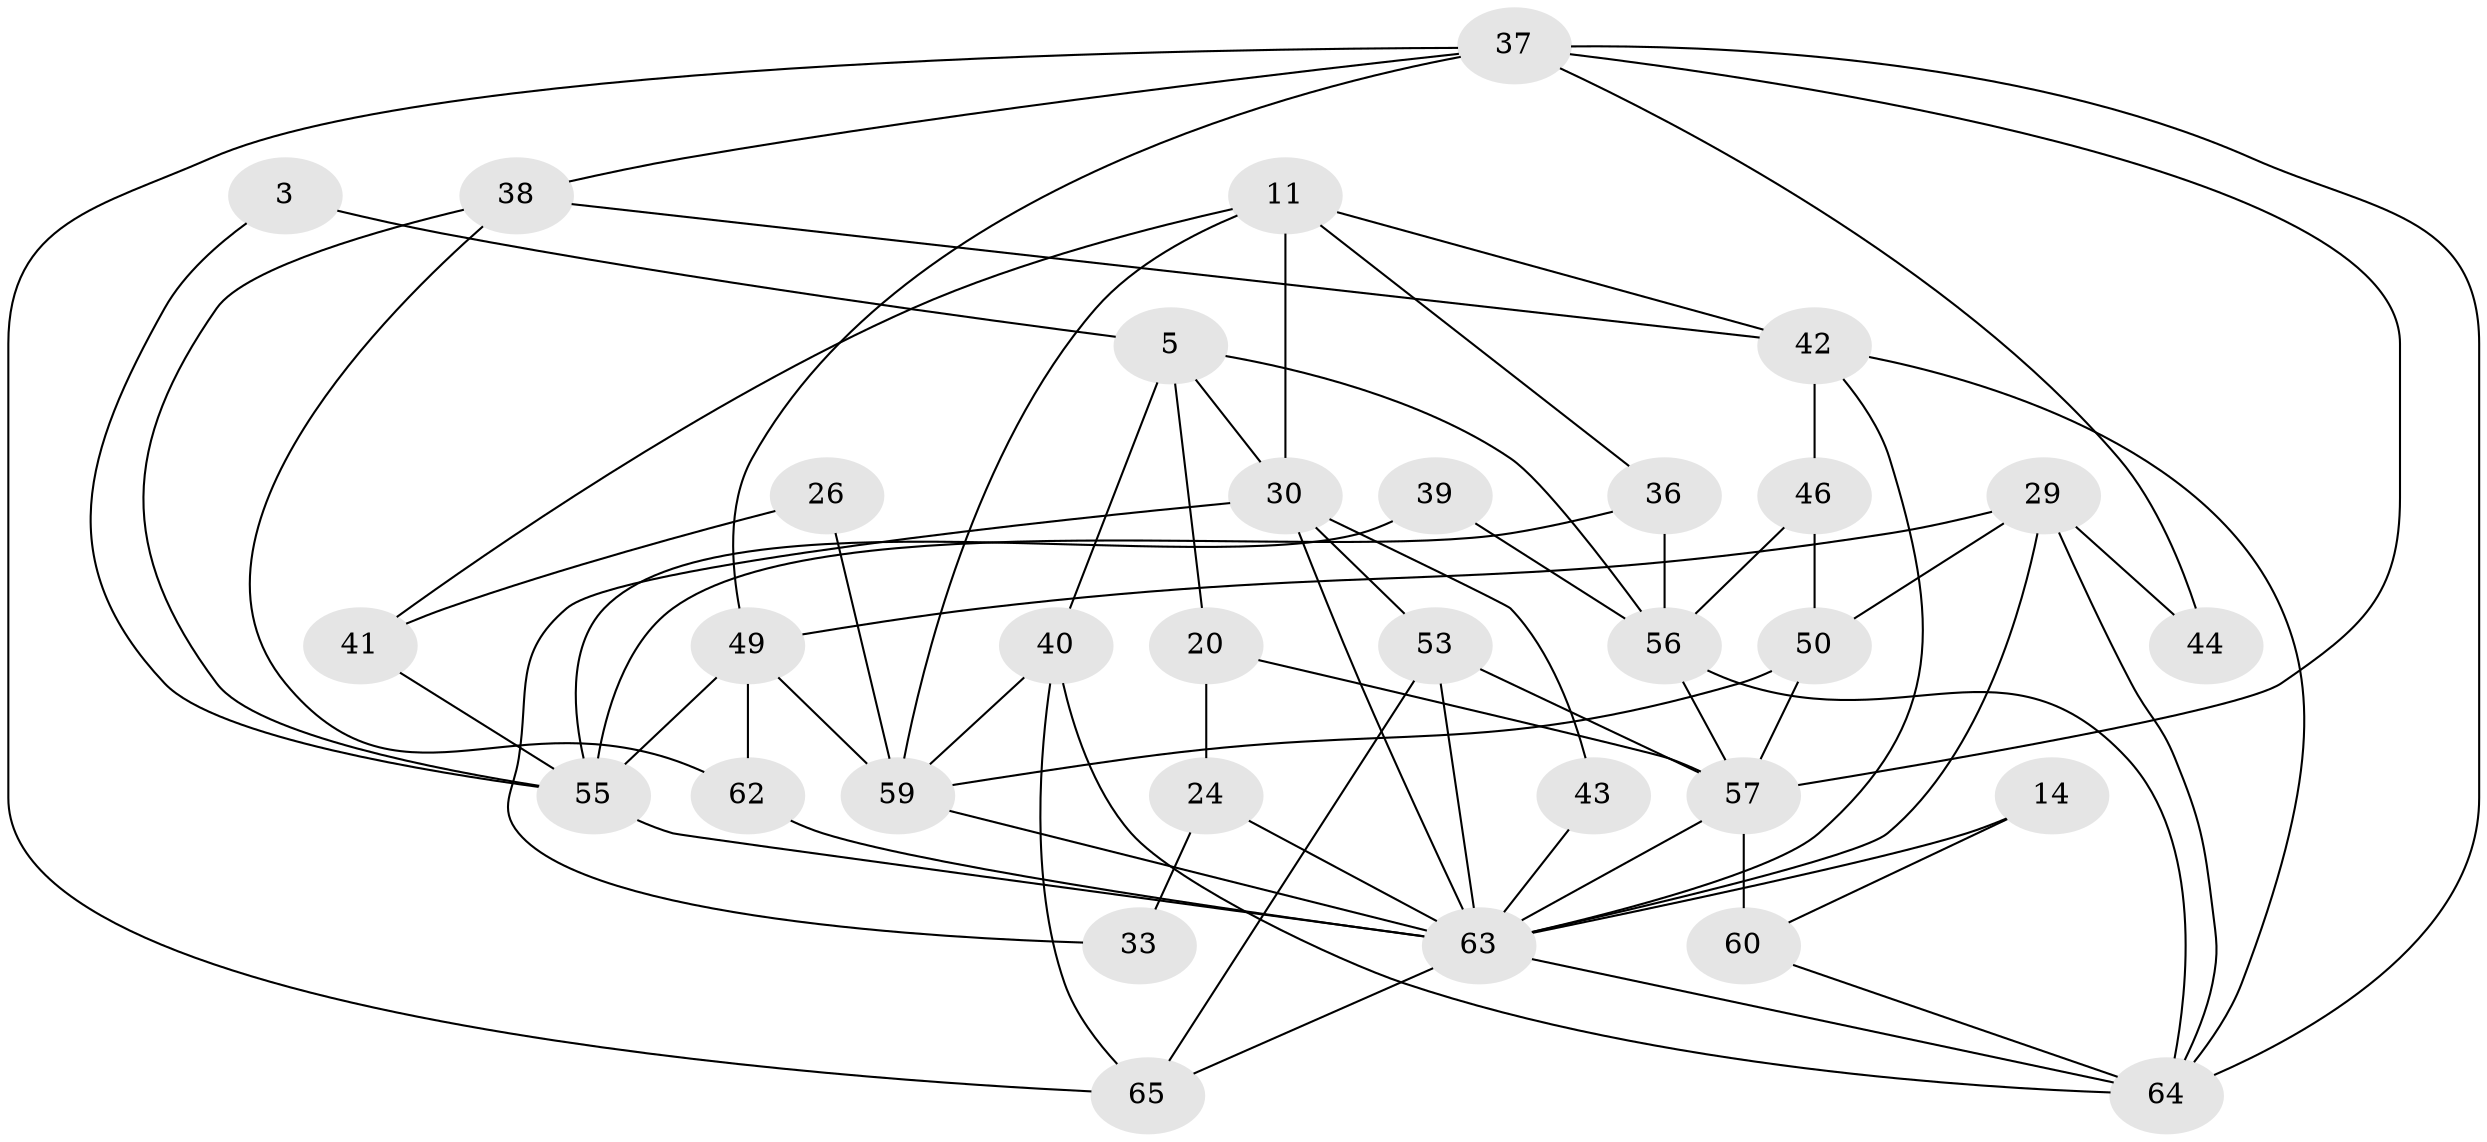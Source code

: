 // original degree distribution, {5: 0.13846153846153847, 2: 0.12307692307692308, 3: 0.3230769230769231, 6: 0.13846153846153847, 7: 0.03076923076923077, 4: 0.23076923076923078, 8: 0.015384615384615385}
// Generated by graph-tools (version 1.1) at 2025/52/03/09/25 04:52:00]
// undirected, 32 vertices, 69 edges
graph export_dot {
graph [start="1"]
  node [color=gray90,style=filled];
  3;
  5;
  11;
  14;
  20;
  24 [super="+16"];
  26;
  29 [super="+17+13"];
  30 [super="+1"];
  33;
  36 [super="+9"];
  37;
  38;
  39;
  40;
  41;
  42 [super="+34+35"];
  43;
  44;
  46;
  49 [super="+22+28"];
  50;
  53;
  55 [super="+15"];
  56 [super="+12"];
  57 [super="+19+47"];
  59 [super="+23+54"];
  60 [super="+58+27"];
  62 [super="+52"];
  63 [super="+21+18+48+45+61"];
  64 [super="+51"];
  65 [super="+25"];
  3 -- 5;
  3 -- 55;
  5 -- 30 [weight=2];
  5 -- 20;
  5 -- 40;
  5 -- 56;
  11 -- 30;
  11 -- 41;
  11 -- 42;
  11 -- 36;
  11 -- 59;
  14 -- 60;
  14 -- 63;
  20 -- 24 [weight=2];
  20 -- 57;
  24 -- 33;
  24 -- 63 [weight=4];
  26 -- 41;
  26 -- 59;
  29 -- 50 [weight=2];
  29 -- 49;
  29 -- 44;
  29 -- 64;
  29 -- 63 [weight=2];
  30 -- 33;
  30 -- 53;
  30 -- 43;
  30 -- 63;
  36 -- 56;
  36 -- 55;
  37 -- 38;
  37 -- 64;
  37 -- 44;
  37 -- 65;
  37 -- 57;
  37 -- 49;
  38 -- 55 [weight=2];
  38 -- 42 [weight=2];
  38 -- 62;
  39 -- 56;
  39 -- 55;
  40 -- 59 [weight=2];
  40 -- 64;
  40 -- 65;
  41 -- 55;
  42 -- 46;
  42 -- 63 [weight=2];
  42 -- 64;
  43 -- 63;
  46 -- 50;
  46 -- 56;
  49 -- 55 [weight=2];
  49 -- 59;
  49 -- 62;
  50 -- 57;
  50 -- 59;
  53 -- 65;
  53 -- 57;
  53 -- 63;
  55 -- 63 [weight=2];
  56 -- 57 [weight=2];
  56 -- 64;
  57 -- 60 [weight=4];
  57 -- 63 [weight=6];
  59 -- 63 [weight=3];
  60 -- 64;
  62 -- 63 [weight=2];
  63 -- 64;
  63 -- 65;
}
